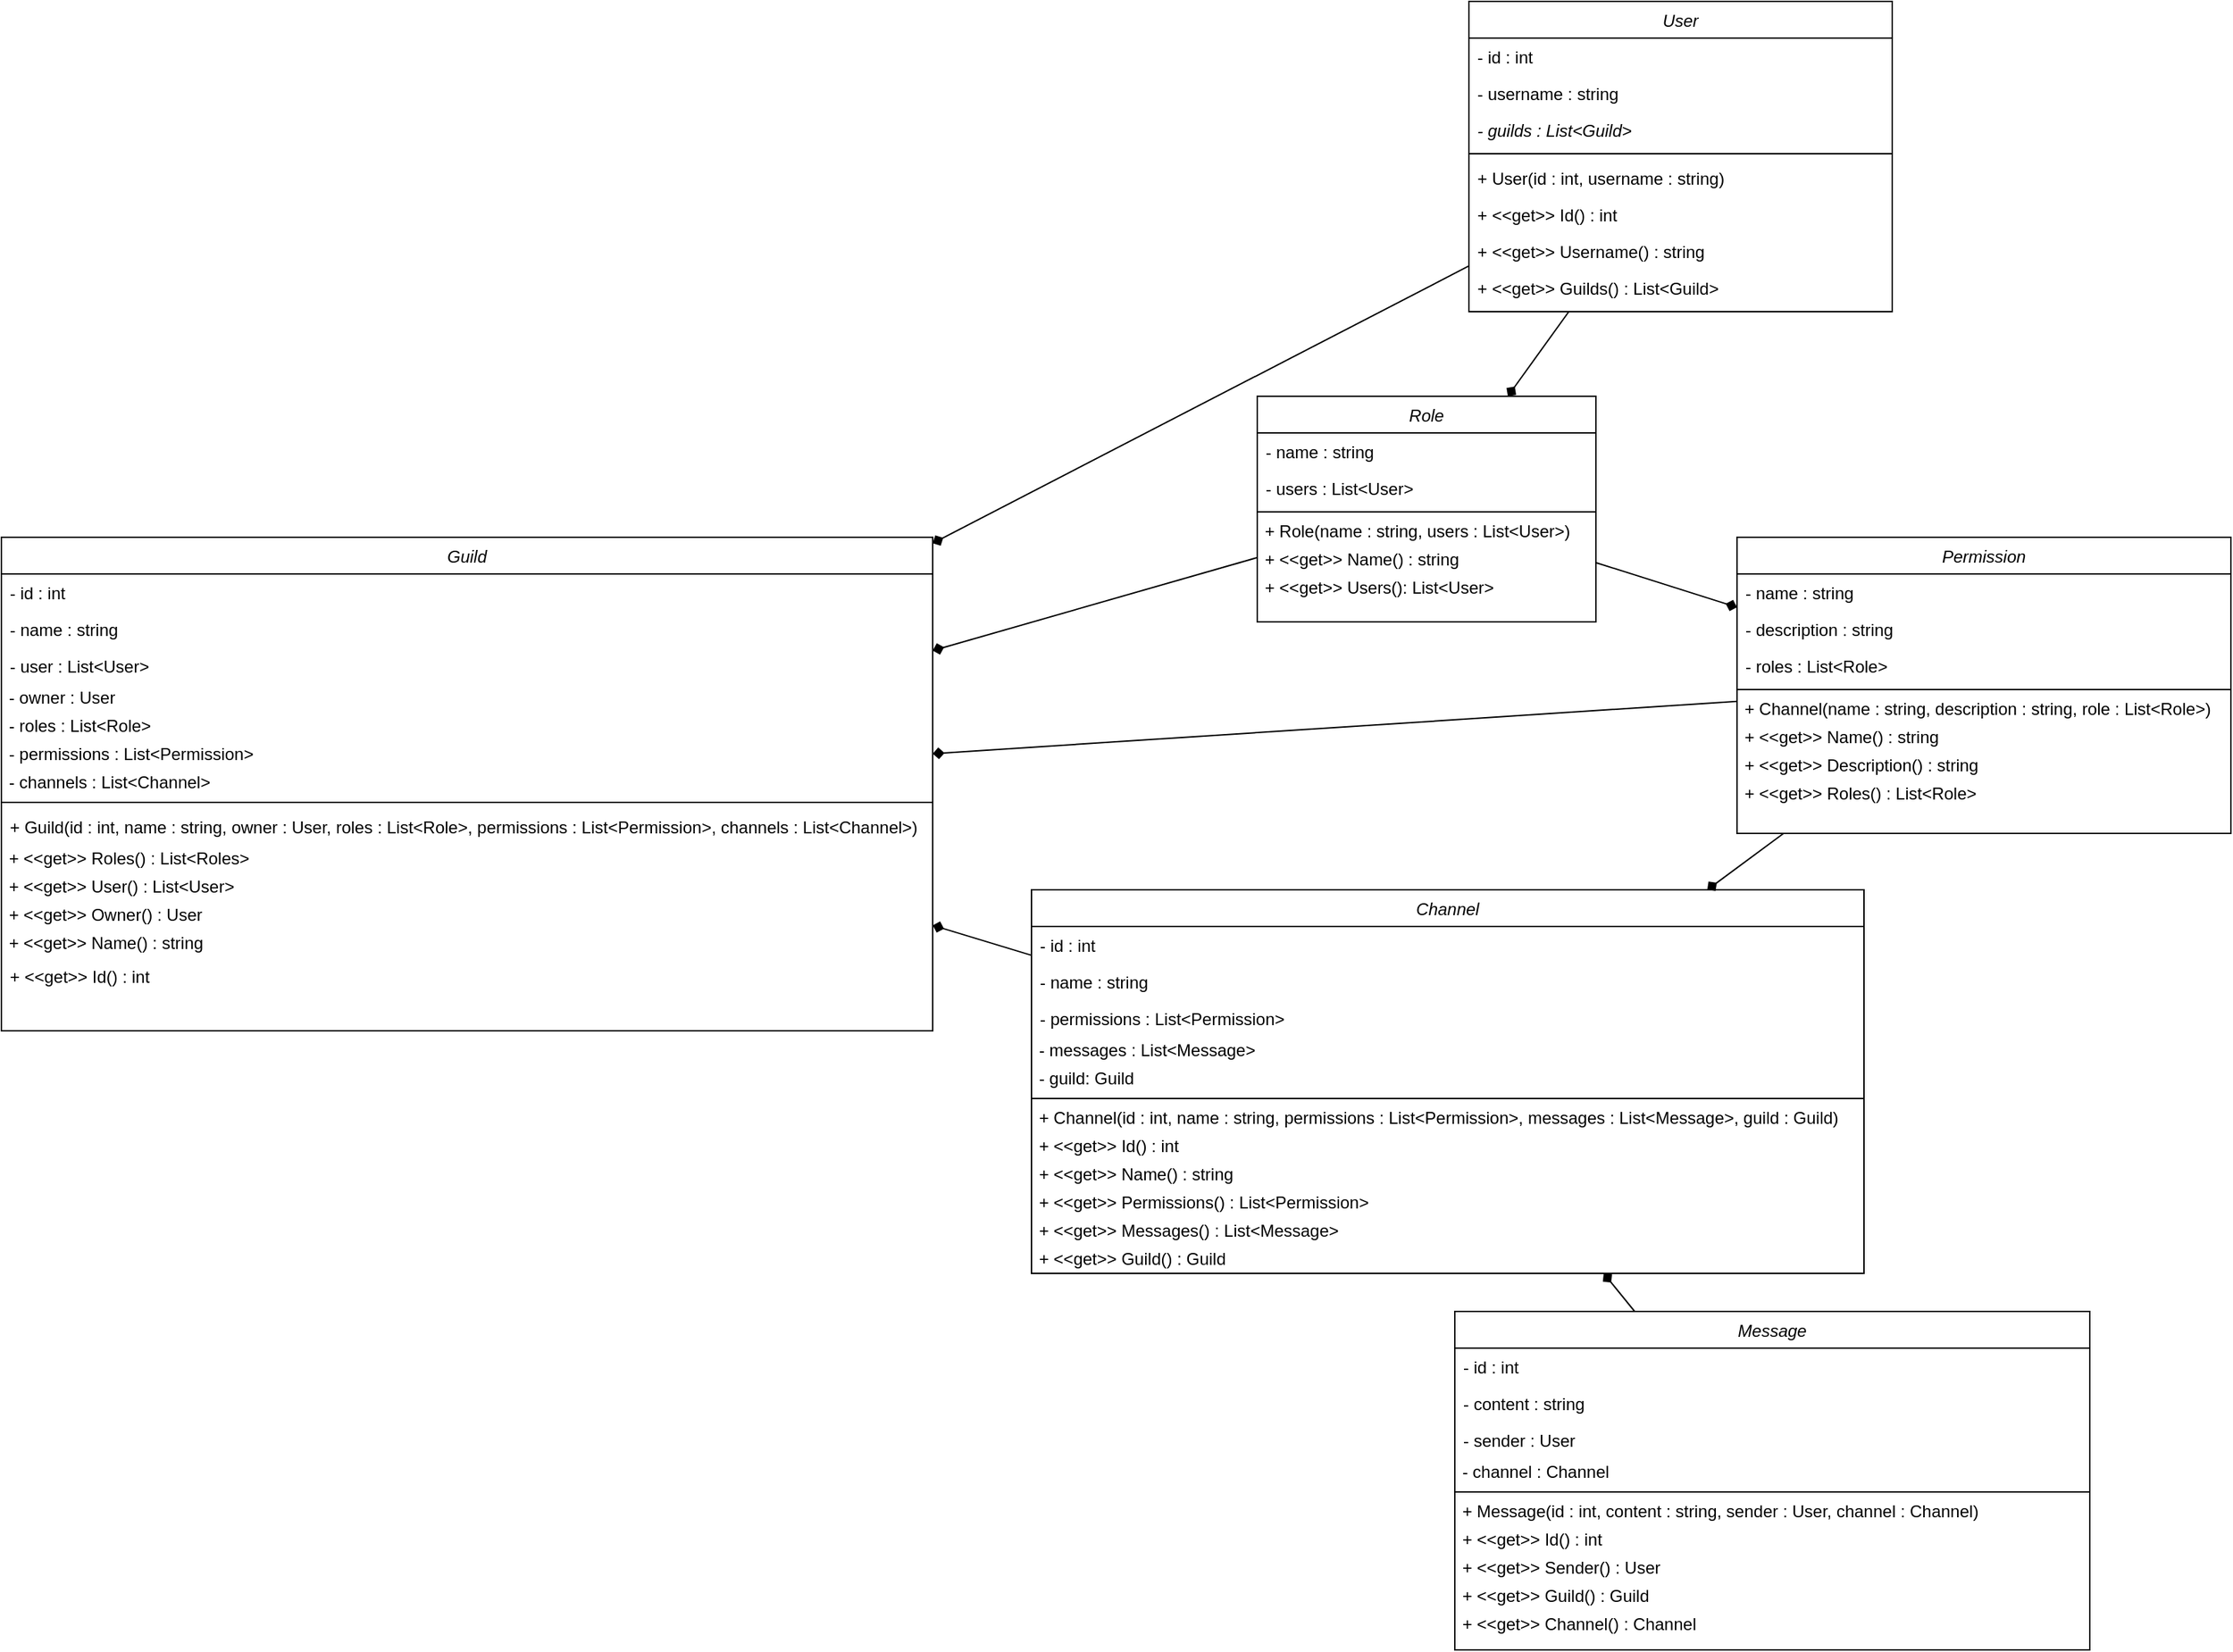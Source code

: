 <mxfile version="14.9.6" type="device"><diagram id="C5RBs43oDa-KdzZeNtuy" name="Page-1"><mxGraphModel dx="1086" dy="806" grid="1" gridSize="10" guides="1" tooltips="1" connect="1" arrows="1" fold="1" page="1" pageScale="1" pageWidth="827" pageHeight="1169" math="0" shadow="0"><root><mxCell id="WIyWlLk6GJQsqaUBKTNV-0"/><mxCell id="WIyWlLk6GJQsqaUBKTNV-1" parent="WIyWlLk6GJQsqaUBKTNV-0"/><mxCell id="zkfFHV4jXpPFQw0GAbJ--0" value="Guild" style="swimlane;fontStyle=2;align=center;verticalAlign=top;childLayout=stackLayout;horizontal=1;startSize=26;horizontalStack=0;resizeParent=1;resizeLast=0;collapsible=1;marginBottom=0;rounded=0;shadow=0;strokeWidth=1;" parent="WIyWlLk6GJQsqaUBKTNV-1" vertex="1"><mxGeometry x="20" y="380" width="660" height="350" as="geometry"><mxRectangle x="220" y="110" width="160" height="26" as="alternateBounds"/></mxGeometry></mxCell><mxCell id="zkfFHV4jXpPFQw0GAbJ--1" value="- id : int" style="text;align=left;verticalAlign=top;spacingLeft=4;spacingRight=4;overflow=hidden;rotatable=0;points=[[0,0.5],[1,0.5]];portConstraint=eastwest;" parent="zkfFHV4jXpPFQw0GAbJ--0" vertex="1"><mxGeometry y="26" width="660" height="26" as="geometry"/></mxCell><mxCell id="zkfFHV4jXpPFQw0GAbJ--2" value="- name : string" style="text;align=left;verticalAlign=top;spacingLeft=4;spacingRight=4;overflow=hidden;rotatable=0;points=[[0,0.5],[1,0.5]];portConstraint=eastwest;rounded=0;shadow=0;html=0;" parent="zkfFHV4jXpPFQw0GAbJ--0" vertex="1"><mxGeometry y="52" width="660" height="26" as="geometry"/></mxCell><mxCell id="zkfFHV4jXpPFQw0GAbJ--3" value="- user : List&lt;User&gt;" style="text;align=left;verticalAlign=top;spacingLeft=4;spacingRight=4;overflow=hidden;rotatable=0;points=[[0,0.5],[1,0.5]];portConstraint=eastwest;rounded=0;shadow=0;html=0;" parent="zkfFHV4jXpPFQw0GAbJ--0" vertex="1"><mxGeometry y="78" width="660" height="26" as="geometry"/></mxCell><mxCell id="fH7bzVCsuVoAFf-0sckF-0" value="&amp;nbsp;- owner : User" style="text;html=1;strokeColor=none;fillColor=none;align=left;verticalAlign=middle;whiteSpace=wrap;rounded=0;" parent="zkfFHV4jXpPFQw0GAbJ--0" vertex="1"><mxGeometry y="104" width="660" height="20" as="geometry"/></mxCell><mxCell id="fH7bzVCsuVoAFf-0sckF-1" value="&amp;nbsp;- roles : List&amp;lt;Role&amp;gt;" style="text;html=1;strokeColor=none;fillColor=none;align=left;verticalAlign=middle;whiteSpace=wrap;rounded=0;" parent="zkfFHV4jXpPFQw0GAbJ--0" vertex="1"><mxGeometry y="124" width="660" height="20" as="geometry"/></mxCell><mxCell id="fH7bzVCsuVoAFf-0sckF-2" value="&amp;nbsp;- permissions : List&amp;lt;Permission&amp;gt;" style="text;html=1;align=left;verticalAlign=middle;resizable=0;points=[];autosize=1;strokeColor=none;" parent="zkfFHV4jXpPFQw0GAbJ--0" vertex="1"><mxGeometry y="144" width="660" height="20" as="geometry"/></mxCell><mxCell id="fH7bzVCsuVoAFf-0sckF-4" value="&amp;nbsp;- channels : List&amp;lt;Channel&amp;gt;" style="text;html=1;align=left;verticalAlign=middle;resizable=0;points=[];autosize=1;strokeColor=none;" parent="zkfFHV4jXpPFQw0GAbJ--0" vertex="1"><mxGeometry y="164" width="660" height="20" as="geometry"/></mxCell><mxCell id="zkfFHV4jXpPFQw0GAbJ--4" value="" style="line;html=1;strokeWidth=1;align=left;verticalAlign=middle;spacingTop=-1;spacingLeft=3;spacingRight=3;rotatable=0;labelPosition=right;points=[];portConstraint=eastwest;" parent="zkfFHV4jXpPFQw0GAbJ--0" vertex="1"><mxGeometry y="184" width="660" height="8" as="geometry"/></mxCell><mxCell id="18" value="+ Guild(id : int, name : string, owner : User, roles : List&lt;Role&gt;, permissions : List&lt;Permission&gt;, channels : List&lt;Channel&gt;)" style="text;align=left;verticalAlign=top;spacingLeft=4;spacingRight=4;overflow=hidden;rotatable=0;points=[[0,0.5],[1,0.5]];portConstraint=eastwest;" parent="zkfFHV4jXpPFQw0GAbJ--0" vertex="1"><mxGeometry y="192" width="660" height="26" as="geometry"/></mxCell><mxCell id="fH7bzVCsuVoAFf-0sckF-55" value="&amp;nbsp;+ &amp;lt;&amp;lt;get&amp;gt;&amp;gt; Roles() : List&amp;lt;Roles&amp;gt;" style="text;html=1;align=left;verticalAlign=middle;resizable=0;points=[];autosize=1;strokeColor=none;" parent="zkfFHV4jXpPFQw0GAbJ--0" vertex="1"><mxGeometry y="218" width="660" height="20" as="geometry"/></mxCell><mxCell id="fH7bzVCsuVoAFf-0sckF-53" value="&amp;nbsp;+ &amp;lt;&amp;lt;get&amp;gt;&amp;gt; User() : List&amp;lt;User&amp;gt;" style="text;html=1;align=left;verticalAlign=middle;resizable=0;points=[];autosize=1;strokeColor=none;" parent="zkfFHV4jXpPFQw0GAbJ--0" vertex="1"><mxGeometry y="238" width="660" height="20" as="geometry"/></mxCell><mxCell id="fH7bzVCsuVoAFf-0sckF-54" value="&amp;nbsp;+ &amp;lt;&amp;lt;get&amp;gt;&amp;gt; Owner() : User" style="text;html=1;align=left;verticalAlign=middle;resizable=0;points=[];autosize=1;strokeColor=none;" parent="zkfFHV4jXpPFQw0GAbJ--0" vertex="1"><mxGeometry y="258" width="660" height="20" as="geometry"/></mxCell><mxCell id="fH7bzVCsuVoAFf-0sckF-28" value="&amp;nbsp;+ &amp;lt;&amp;lt;get&amp;gt;&amp;gt; Name() : string" style="text;html=1;align=left;verticalAlign=middle;resizable=0;points=[];autosize=1;strokeColor=none;" parent="zkfFHV4jXpPFQw0GAbJ--0" vertex="1"><mxGeometry y="278" width="660" height="20" as="geometry"/></mxCell><mxCell id="fH7bzVCsuVoAFf-0sckF-5" value="+ &lt;&lt;get&gt;&gt; Id() : int" style="text;align=left;verticalAlign=top;spacingLeft=4;spacingRight=4;overflow=hidden;rotatable=0;points=[[0,0.5],[1,0.5]];portConstraint=eastwest;" parent="zkfFHV4jXpPFQw0GAbJ--0" vertex="1"><mxGeometry y="298" width="660" height="26" as="geometry"/></mxCell><mxCell id="fH7bzVCsuVoAFf-0sckF-12" value="User" style="swimlane;fontStyle=2;align=center;verticalAlign=top;childLayout=stackLayout;horizontal=1;startSize=26;horizontalStack=0;resizeParent=1;resizeLast=0;collapsible=1;marginBottom=0;rounded=0;shadow=0;strokeWidth=1;" parent="WIyWlLk6GJQsqaUBKTNV-1" vertex="1"><mxGeometry x="1060" width="300" height="220" as="geometry"><mxRectangle x="230" y="140" width="160" height="26" as="alternateBounds"/></mxGeometry></mxCell><mxCell id="fH7bzVCsuVoAFf-0sckF-13" value="- id : int" style="text;align=left;verticalAlign=top;spacingLeft=4;spacingRight=4;overflow=hidden;rotatable=0;points=[[0,0.5],[1,0.5]];portConstraint=eastwest;" parent="fH7bzVCsuVoAFf-0sckF-12" vertex="1"><mxGeometry y="26" width="300" height="26" as="geometry"/></mxCell><mxCell id="fH7bzVCsuVoAFf-0sckF-14" value="- username : string" style="text;align=left;verticalAlign=top;spacingLeft=4;spacingRight=4;overflow=hidden;rotatable=0;points=[[0,0.5],[1,0.5]];portConstraint=eastwest;rounded=0;shadow=0;html=0;" parent="fH7bzVCsuVoAFf-0sckF-12" vertex="1"><mxGeometry y="52" width="300" height="26" as="geometry"/></mxCell><mxCell id="fH7bzVCsuVoAFf-0sckF-15" value="- guilds : List&lt;Guild&gt;" style="text;align=left;verticalAlign=top;spacingLeft=4;spacingRight=4;overflow=hidden;rotatable=0;points=[[0,0.5],[1,0.5]];portConstraint=eastwest;rounded=0;shadow=0;html=0;fontStyle=2" parent="fH7bzVCsuVoAFf-0sckF-12" vertex="1"><mxGeometry y="78" width="300" height="26" as="geometry"/></mxCell><mxCell id="fH7bzVCsuVoAFf-0sckF-20" value="" style="line;html=1;strokeWidth=1;align=left;verticalAlign=middle;spacingTop=-1;spacingLeft=3;spacingRight=3;rotatable=0;labelPosition=right;points=[];portConstraint=eastwest;" parent="fH7bzVCsuVoAFf-0sckF-12" vertex="1"><mxGeometry y="104" width="300" height="8" as="geometry"/></mxCell><mxCell id="13" value="+ User(id : int, username : string)" style="text;align=left;verticalAlign=top;spacingLeft=4;spacingRight=4;overflow=hidden;rotatable=0;points=[[0,0.5],[1,0.5]];portConstraint=eastwest;" parent="fH7bzVCsuVoAFf-0sckF-12" vertex="1"><mxGeometry y="112" width="300" height="26" as="geometry"/></mxCell><mxCell id="14" value="+ &lt;&lt;get&gt;&gt; Id() : int" style="text;align=left;verticalAlign=top;spacingLeft=4;spacingRight=4;overflow=hidden;rotatable=0;points=[[0,0.5],[1,0.5]];portConstraint=eastwest;" parent="fH7bzVCsuVoAFf-0sckF-12" vertex="1"><mxGeometry y="138" width="300" height="26" as="geometry"/></mxCell><mxCell id="15" value="+ &lt;&lt;get&gt;&gt; Username() : string" style="text;align=left;verticalAlign=top;spacingLeft=4;spacingRight=4;overflow=hidden;rotatable=0;points=[[0,0.5],[1,0.5]];portConstraint=eastwest;" parent="fH7bzVCsuVoAFf-0sckF-12" vertex="1"><mxGeometry y="164" width="300" height="26" as="geometry"/></mxCell><mxCell id="16" value="+ &lt;&lt;get&gt;&gt; Guilds() : List&lt;Guild&gt;" style="text;align=left;verticalAlign=top;spacingLeft=4;spacingRight=4;overflow=hidden;rotatable=0;points=[[0,0.5],[1,0.5]];portConstraint=eastwest;" parent="fH7bzVCsuVoAFf-0sckF-12" vertex="1"><mxGeometry y="190" width="300" height="26" as="geometry"/></mxCell><mxCell id="43" value="" style="edgeStyle=none;html=1;endArrow=diamond;endFill=1;" parent="WIyWlLk6GJQsqaUBKTNV-1" source="fH7bzVCsuVoAFf-0sckF-29" target="zkfFHV4jXpPFQw0GAbJ--0" edge="1"><mxGeometry relative="1" as="geometry"/></mxCell><mxCell id="fH7bzVCsuVoAFf-0sckF-29" value="Role" style="swimlane;fontStyle=2;align=center;verticalAlign=top;childLayout=stackLayout;horizontal=1;startSize=26;horizontalStack=0;resizeParent=1;resizeLast=0;collapsible=1;marginBottom=0;rounded=0;shadow=0;strokeWidth=1;" parent="WIyWlLk6GJQsqaUBKTNV-1" vertex="1"><mxGeometry x="910" y="280" width="240" height="160" as="geometry"><mxRectangle x="420" y="555" width="160" height="26" as="alternateBounds"/></mxGeometry></mxCell><mxCell id="fH7bzVCsuVoAFf-0sckF-30" value="- name : string" style="text;align=left;verticalAlign=top;spacingLeft=4;spacingRight=4;overflow=hidden;rotatable=0;points=[[0,0.5],[1,0.5]];portConstraint=eastwest;" parent="fH7bzVCsuVoAFf-0sckF-29" vertex="1"><mxGeometry y="26" width="240" height="26" as="geometry"/></mxCell><mxCell id="fH7bzVCsuVoAFf-0sckF-31" value="- users : List&lt;User&gt;" style="text;align=left;verticalAlign=top;spacingLeft=4;spacingRight=4;overflow=hidden;rotatable=0;points=[[0,0.5],[1,0.5]];portConstraint=eastwest;rounded=0;shadow=0;html=0;" parent="fH7bzVCsuVoAFf-0sckF-29" vertex="1"><mxGeometry y="52" width="240" height="26" as="geometry"/></mxCell><mxCell id="fH7bzVCsuVoAFf-0sckF-33" value="" style="line;html=1;strokeWidth=1;align=left;verticalAlign=middle;spacingTop=-1;spacingLeft=3;spacingRight=3;rotatable=0;labelPosition=right;points=[];portConstraint=eastwest;" parent="fH7bzVCsuVoAFf-0sckF-29" vertex="1"><mxGeometry y="78" width="240" height="8" as="geometry"/></mxCell><mxCell id="19" value="&amp;nbsp;+ Role(name : string, users : List&amp;lt;User&amp;gt;)" style="text;html=1;align=left;verticalAlign=middle;resizable=0;points=[];autosize=1;strokeColor=none;" parent="fH7bzVCsuVoAFf-0sckF-29" vertex="1"><mxGeometry y="86" width="240" height="20" as="geometry"/></mxCell><mxCell id="20" value="&amp;nbsp;+ &amp;lt;&amp;lt;get&amp;gt;&amp;gt; Name() : string" style="text;html=1;align=left;verticalAlign=middle;resizable=0;points=[];autosize=1;strokeColor=none;" parent="fH7bzVCsuVoAFf-0sckF-29" vertex="1"><mxGeometry y="106" width="240" height="20" as="geometry"/></mxCell><mxCell id="21" value="&amp;nbsp;+ &amp;lt;&amp;lt;get&amp;gt;&amp;gt; Users(): List&amp;lt;User&amp;gt;" style="text;html=1;align=left;verticalAlign=middle;resizable=0;points=[];autosize=1;strokeColor=none;" parent="fH7bzVCsuVoAFf-0sckF-29" vertex="1"><mxGeometry y="126" width="240" height="20" as="geometry"/></mxCell><mxCell id="fH7bzVCsuVoAFf-0sckF-34" value="Permission" style="swimlane;fontStyle=2;align=center;verticalAlign=top;childLayout=stackLayout;horizontal=1;startSize=26;horizontalStack=0;resizeParent=1;resizeLast=0;collapsible=1;marginBottom=0;rounded=0;shadow=0;strokeWidth=1;" parent="WIyWlLk6GJQsqaUBKTNV-1" vertex="1"><mxGeometry x="1250" y="380" width="350" height="210" as="geometry"><mxRectangle x="230" y="140" width="160" height="26" as="alternateBounds"/></mxGeometry></mxCell><mxCell id="fH7bzVCsuVoAFf-0sckF-35" value="- name : string" style="text;align=left;verticalAlign=top;spacingLeft=4;spacingRight=4;overflow=hidden;rotatable=0;points=[[0,0.5],[1,0.5]];portConstraint=eastwest;" parent="fH7bzVCsuVoAFf-0sckF-34" vertex="1"><mxGeometry y="26" width="350" height="26" as="geometry"/></mxCell><mxCell id="fH7bzVCsuVoAFf-0sckF-36" value="- description : string" style="text;align=left;verticalAlign=top;spacingLeft=4;spacingRight=4;overflow=hidden;rotatable=0;points=[[0,0.5],[1,0.5]];portConstraint=eastwest;rounded=0;shadow=0;html=0;" parent="fH7bzVCsuVoAFf-0sckF-34" vertex="1"><mxGeometry y="52" width="350" height="26" as="geometry"/></mxCell><mxCell id="fH7bzVCsuVoAFf-0sckF-37" value="- roles : List&lt;Role&gt;" style="text;align=left;verticalAlign=top;spacingLeft=4;spacingRight=4;overflow=hidden;rotatable=0;points=[[0,0.5],[1,0.5]];portConstraint=eastwest;rounded=0;shadow=0;html=0;" parent="fH7bzVCsuVoAFf-0sckF-34" vertex="1"><mxGeometry y="78" width="350" height="26" as="geometry"/></mxCell><mxCell id="fH7bzVCsuVoAFf-0sckF-38" value="" style="line;html=1;strokeWidth=1;align=left;verticalAlign=middle;spacingTop=-1;spacingLeft=3;spacingRight=3;rotatable=0;labelPosition=right;points=[];portConstraint=eastwest;" parent="fH7bzVCsuVoAFf-0sckF-34" vertex="1"><mxGeometry y="104" width="350" height="8" as="geometry"/></mxCell><mxCell id="32" value="&amp;nbsp;+ Channel(name : string, description : string, role : List&amp;lt;Role&amp;gt;)" style="text;html=1;align=left;verticalAlign=middle;resizable=0;points=[];autosize=1;strokeColor=none;" parent="fH7bzVCsuVoAFf-0sckF-34" vertex="1"><mxGeometry y="112" width="350" height="20" as="geometry"/></mxCell><mxCell id="33" value="&amp;nbsp;+ &amp;lt;&amp;lt;get&amp;gt;&amp;gt; Name() : string" style="text;html=1;align=left;verticalAlign=middle;resizable=0;points=[];autosize=1;strokeColor=none;" parent="fH7bzVCsuVoAFf-0sckF-34" vertex="1"><mxGeometry y="132" width="350" height="20" as="geometry"/></mxCell><mxCell id="41" value="&amp;nbsp;+ &amp;lt;&amp;lt;get&amp;gt;&amp;gt; Description() : string" style="text;html=1;align=left;verticalAlign=middle;resizable=0;points=[];autosize=1;strokeColor=none;" parent="fH7bzVCsuVoAFf-0sckF-34" vertex="1"><mxGeometry y="152" width="350" height="20" as="geometry"/></mxCell><mxCell id="42" value="&amp;nbsp;+ &amp;lt;&amp;lt;get&amp;gt;&amp;gt; Roles() : List&amp;lt;Role&amp;gt;" style="text;html=1;align=left;verticalAlign=middle;resizable=0;points=[];autosize=1;strokeColor=none;" parent="fH7bzVCsuVoAFf-0sckF-34" vertex="1"><mxGeometry y="172" width="350" height="20" as="geometry"/></mxCell><mxCell id="fH7bzVCsuVoAFf-0sckF-39" value="Channel" style="swimlane;fontStyle=2;align=center;verticalAlign=top;childLayout=stackLayout;horizontal=1;startSize=26;horizontalStack=0;resizeParent=1;resizeLast=0;collapsible=1;marginBottom=0;rounded=0;shadow=0;strokeWidth=1;" parent="WIyWlLk6GJQsqaUBKTNV-1" vertex="1"><mxGeometry x="750" y="630" width="590" height="272" as="geometry"><mxRectangle x="980" y="510" width="160" height="26" as="alternateBounds"/></mxGeometry></mxCell><mxCell id="fH7bzVCsuVoAFf-0sckF-40" value="- id : int" style="text;align=left;verticalAlign=top;spacingLeft=4;spacingRight=4;overflow=hidden;rotatable=0;points=[[0,0.5],[1,0.5]];portConstraint=eastwest;" parent="fH7bzVCsuVoAFf-0sckF-39" vertex="1"><mxGeometry y="26" width="590" height="26" as="geometry"/></mxCell><mxCell id="fH7bzVCsuVoAFf-0sckF-41" value="- name : string" style="text;align=left;verticalAlign=top;spacingLeft=4;spacingRight=4;overflow=hidden;rotatable=0;points=[[0,0.5],[1,0.5]];portConstraint=eastwest;rounded=0;shadow=0;html=0;" parent="fH7bzVCsuVoAFf-0sckF-39" vertex="1"><mxGeometry y="52" width="590" height="26" as="geometry"/></mxCell><mxCell id="fH7bzVCsuVoAFf-0sckF-42" value="- permissions : List&lt;Permission&gt;" style="text;align=left;verticalAlign=top;spacingLeft=4;spacingRight=4;overflow=hidden;rotatable=0;points=[[0,0.5],[1,0.5]];portConstraint=eastwest;rounded=0;shadow=0;html=0;" parent="fH7bzVCsuVoAFf-0sckF-39" vertex="1"><mxGeometry y="78" width="590" height="26" as="geometry"/></mxCell><mxCell id="fH7bzVCsuVoAFf-0sckF-49" value="&amp;nbsp;- messages : List&amp;lt;Message&amp;gt;" style="text;html=1;align=left;verticalAlign=middle;resizable=0;points=[];autosize=1;strokeColor=none;" parent="fH7bzVCsuVoAFf-0sckF-39" vertex="1"><mxGeometry y="104" width="590" height="20" as="geometry"/></mxCell><mxCell id="xDfU_Q7U7LnhVOFj5Ri2-50" value="&amp;nbsp;- guild: Guild" style="text;html=1;align=left;verticalAlign=middle;resizable=0;points=[];autosize=1;strokeColor=none;" vertex="1" parent="fH7bzVCsuVoAFf-0sckF-39"><mxGeometry y="124" width="590" height="20" as="geometry"/></mxCell><mxCell id="fH7bzVCsuVoAFf-0sckF-43" value="" style="line;html=1;strokeWidth=1;align=left;verticalAlign=middle;spacingTop=-1;spacingLeft=3;spacingRight=3;rotatable=0;labelPosition=right;points=[];portConstraint=eastwest;" parent="fH7bzVCsuVoAFf-0sckF-39" vertex="1"><mxGeometry y="144" width="590" height="8" as="geometry"/></mxCell><mxCell id="27" value="&amp;nbsp;+ Channel(id : int, name : string, permissions : List&amp;lt;Permission&amp;gt;, messages : List&amp;lt;Message&amp;gt;, guild : Guild)" style="text;html=1;align=left;verticalAlign=middle;resizable=0;points=[];autosize=1;strokeColor=none;" parent="fH7bzVCsuVoAFf-0sckF-39" vertex="1"><mxGeometry y="152" width="590" height="20" as="geometry"/></mxCell><mxCell id="28" value="&amp;nbsp;+ &amp;lt;&amp;lt;get&amp;gt;&amp;gt; Id() : int" style="text;html=1;align=left;verticalAlign=middle;resizable=0;points=[];autosize=1;strokeColor=none;" parent="fH7bzVCsuVoAFf-0sckF-39" vertex="1"><mxGeometry y="172" width="590" height="20" as="geometry"/></mxCell><mxCell id="29" value="&amp;nbsp;+ &amp;lt;&amp;lt;get&amp;gt;&amp;gt; Name() : string" style="text;html=1;align=left;verticalAlign=middle;resizable=0;points=[];autosize=1;strokeColor=none;" parent="fH7bzVCsuVoAFf-0sckF-39" vertex="1"><mxGeometry y="192" width="590" height="20" as="geometry"/></mxCell><mxCell id="30" value="&amp;nbsp;+ &amp;lt;&amp;lt;get&amp;gt;&amp;gt; Permissions() : List&amp;lt;Permission&amp;gt;" style="text;html=1;align=left;verticalAlign=middle;resizable=0;points=[];autosize=1;strokeColor=none;" parent="fH7bzVCsuVoAFf-0sckF-39" vertex="1"><mxGeometry y="212" width="590" height="20" as="geometry"/></mxCell><mxCell id="31" value="&amp;nbsp;+ &amp;lt;&amp;lt;get&amp;gt;&amp;gt; Messages() : List&amp;lt;Message&amp;gt;" style="text;html=1;align=left;verticalAlign=middle;resizable=0;points=[];autosize=1;strokeColor=none;" parent="fH7bzVCsuVoAFf-0sckF-39" vertex="1"><mxGeometry y="232" width="590" height="20" as="geometry"/></mxCell><mxCell id="xDfU_Q7U7LnhVOFj5Ri2-51" value="&amp;nbsp;+ &amp;lt;&amp;lt;get&amp;gt;&amp;gt; Guild() : Guild" style="text;html=1;align=left;verticalAlign=middle;resizable=0;points=[];autosize=1;strokeColor=none;" vertex="1" parent="fH7bzVCsuVoAFf-0sckF-39"><mxGeometry y="252" width="590" height="20" as="geometry"/></mxCell><mxCell id="fH7bzVCsuVoAFf-0sckF-44" value="Message" style="swimlane;fontStyle=2;align=center;verticalAlign=top;childLayout=stackLayout;horizontal=1;startSize=26;horizontalStack=0;resizeParent=1;resizeLast=0;collapsible=1;marginBottom=0;rounded=0;shadow=0;strokeWidth=1;" parent="WIyWlLk6GJQsqaUBKTNV-1" vertex="1"><mxGeometry x="1050" y="929" width="450" height="240" as="geometry"><mxRectangle x="230" y="140" width="160" height="26" as="alternateBounds"/></mxGeometry></mxCell><mxCell id="fH7bzVCsuVoAFf-0sckF-45" value="- id : int" style="text;align=left;verticalAlign=top;spacingLeft=4;spacingRight=4;overflow=hidden;rotatable=0;points=[[0,0.5],[1,0.5]];portConstraint=eastwest;" parent="fH7bzVCsuVoAFf-0sckF-44" vertex="1"><mxGeometry y="26" width="450" height="26" as="geometry"/></mxCell><mxCell id="fH7bzVCsuVoAFf-0sckF-46" value="- content : string" style="text;align=left;verticalAlign=top;spacingLeft=4;spacingRight=4;overflow=hidden;rotatable=0;points=[[0,0.5],[1,0.5]];portConstraint=eastwest;rounded=0;shadow=0;html=0;" parent="fH7bzVCsuVoAFf-0sckF-44" vertex="1"><mxGeometry y="52" width="450" height="26" as="geometry"/></mxCell><mxCell id="fH7bzVCsuVoAFf-0sckF-47" value="- sender : User" style="text;align=left;verticalAlign=top;spacingLeft=4;spacingRight=4;overflow=hidden;rotatable=0;points=[[0,0.5],[1,0.5]];portConstraint=eastwest;rounded=0;shadow=0;html=0;" parent="fH7bzVCsuVoAFf-0sckF-44" vertex="1"><mxGeometry y="78" width="450" height="26" as="geometry"/></mxCell><mxCell id="fH7bzVCsuVoAFf-0sckF-52" value="&amp;nbsp;- channel : Channel" style="text;html=1;align=left;verticalAlign=middle;resizable=0;points=[];autosize=1;strokeColor=none;" parent="fH7bzVCsuVoAFf-0sckF-44" vertex="1"><mxGeometry y="104" width="450" height="20" as="geometry"/></mxCell><mxCell id="fH7bzVCsuVoAFf-0sckF-48" value="" style="line;html=1;strokeWidth=1;align=left;verticalAlign=middle;spacingTop=-1;spacingLeft=3;spacingRight=3;rotatable=0;labelPosition=right;points=[];portConstraint=eastwest;" parent="fH7bzVCsuVoAFf-0sckF-44" vertex="1"><mxGeometry y="124" width="450" height="8" as="geometry"/></mxCell><mxCell id="22" value="&amp;nbsp;+ Message(id : int, content : string, sender : User, channel : Channel)" style="text;html=1;align=left;verticalAlign=middle;resizable=0;points=[];autosize=1;strokeColor=none;" parent="fH7bzVCsuVoAFf-0sckF-44" vertex="1"><mxGeometry y="132" width="450" height="20" as="geometry"/></mxCell><mxCell id="23" value="&amp;nbsp;+ &amp;lt;&amp;lt;get&amp;gt;&amp;gt; Id() : int" style="text;html=1;align=left;verticalAlign=middle;resizable=0;points=[];autosize=1;strokeColor=none;" parent="fH7bzVCsuVoAFf-0sckF-44" vertex="1"><mxGeometry y="152" width="450" height="20" as="geometry"/></mxCell><mxCell id="24" value="&amp;nbsp;+ &amp;lt;&amp;lt;get&amp;gt;&amp;gt; Sender() : User" style="text;html=1;align=left;verticalAlign=middle;resizable=0;points=[];autosize=1;strokeColor=none;" parent="fH7bzVCsuVoAFf-0sckF-44" vertex="1"><mxGeometry y="172" width="450" height="20" as="geometry"/></mxCell><mxCell id="25" value="&amp;nbsp;+ &amp;lt;&amp;lt;get&amp;gt;&amp;gt; Guild() : Guild" style="text;html=1;align=left;verticalAlign=middle;resizable=0;points=[];autosize=1;strokeColor=none;" parent="fH7bzVCsuVoAFf-0sckF-44" vertex="1"><mxGeometry y="192" width="450" height="20" as="geometry"/></mxCell><mxCell id="26" value="&amp;nbsp;+ &amp;lt;&amp;lt;get&amp;gt;&amp;gt; Channel() : Channel" style="text;html=1;align=left;verticalAlign=middle;resizable=0;points=[];autosize=1;strokeColor=none;" parent="fH7bzVCsuVoAFf-0sckF-44" vertex="1"><mxGeometry y="212" width="450" height="20" as="geometry"/></mxCell><mxCell id="44" value="" style="edgeStyle=none;html=1;endArrow=diamond;endFill=1;" parent="WIyWlLk6GJQsqaUBKTNV-1" source="fH7bzVCsuVoAFf-0sckF-39" target="zkfFHV4jXpPFQw0GAbJ--0" edge="1"><mxGeometry relative="1" as="geometry"><mxPoint x="552.286" y="565" as="sourcePoint"/><mxPoint x="555" y="470" as="targetPoint"/></mxGeometry></mxCell><mxCell id="45" value="" style="edgeStyle=none;html=1;endArrow=diamond;endFill=1;" parent="WIyWlLk6GJQsqaUBKTNV-1" source="fH7bzVCsuVoAFf-0sckF-12" target="zkfFHV4jXpPFQw0GAbJ--0" edge="1"><mxGeometry relative="1" as="geometry"><mxPoint x="1000" y="520" as="sourcePoint"/><mxPoint x="800" y="420" as="targetPoint"/></mxGeometry></mxCell><mxCell id="46" value="" style="edgeStyle=none;html=1;endArrow=diamond;endFill=1;" parent="WIyWlLk6GJQsqaUBKTNV-1" source="fH7bzVCsuVoAFf-0sckF-34" target="zkfFHV4jXpPFQw0GAbJ--0" edge="1"><mxGeometry relative="1" as="geometry"><mxPoint x="951" y="235.943" as="sourcePoint"/><mxPoint x="800" y="241.926" as="targetPoint"/></mxGeometry></mxCell><mxCell id="47" value="" style="edgeStyle=none;html=1;endArrow=diamond;endFill=1;" parent="WIyWlLk6GJQsqaUBKTNV-1" source="fH7bzVCsuVoAFf-0sckF-44" target="fH7bzVCsuVoAFf-0sckF-39" edge="1"><mxGeometry relative="1" as="geometry"><mxPoint x="933.571" y="550" as="sourcePoint"/><mxPoint x="745" y="430" as="targetPoint"/></mxGeometry></mxCell><mxCell id="48" value="" style="edgeStyle=none;html=1;endArrow=diamond;endFill=1;" parent="WIyWlLk6GJQsqaUBKTNV-1" source="fH7bzVCsuVoAFf-0sckF-12" target="fH7bzVCsuVoAFf-0sckF-29" edge="1"><mxGeometry relative="1" as="geometry"><mxPoint x="1260" y="506.395" as="sourcePoint"/><mxPoint x="690" y="543.512" as="targetPoint"/></mxGeometry></mxCell><mxCell id="49" value="" style="edgeStyle=none;html=1;endArrow=diamond;endFill=1;" parent="WIyWlLk6GJQsqaUBKTNV-1" source="fH7bzVCsuVoAFf-0sckF-34" target="fH7bzVCsuVoAFf-0sckF-39" edge="1"><mxGeometry relative="1" as="geometry"><mxPoint x="1260" y="506.395" as="sourcePoint"/><mxPoint x="690" y="543.512" as="targetPoint"/></mxGeometry></mxCell><mxCell id="50" value="" style="edgeStyle=none;html=1;endArrow=diamond;endFill=1;" parent="WIyWlLk6GJQsqaUBKTNV-1" source="fH7bzVCsuVoAFf-0sckF-29" target="fH7bzVCsuVoAFf-0sckF-34" edge="1"><mxGeometry relative="1" as="geometry"><mxPoint x="1260" y="596.205" as="sourcePoint"/><mxPoint x="1236.146" y="610" as="targetPoint"/></mxGeometry></mxCell></root></mxGraphModel></diagram></mxfile>